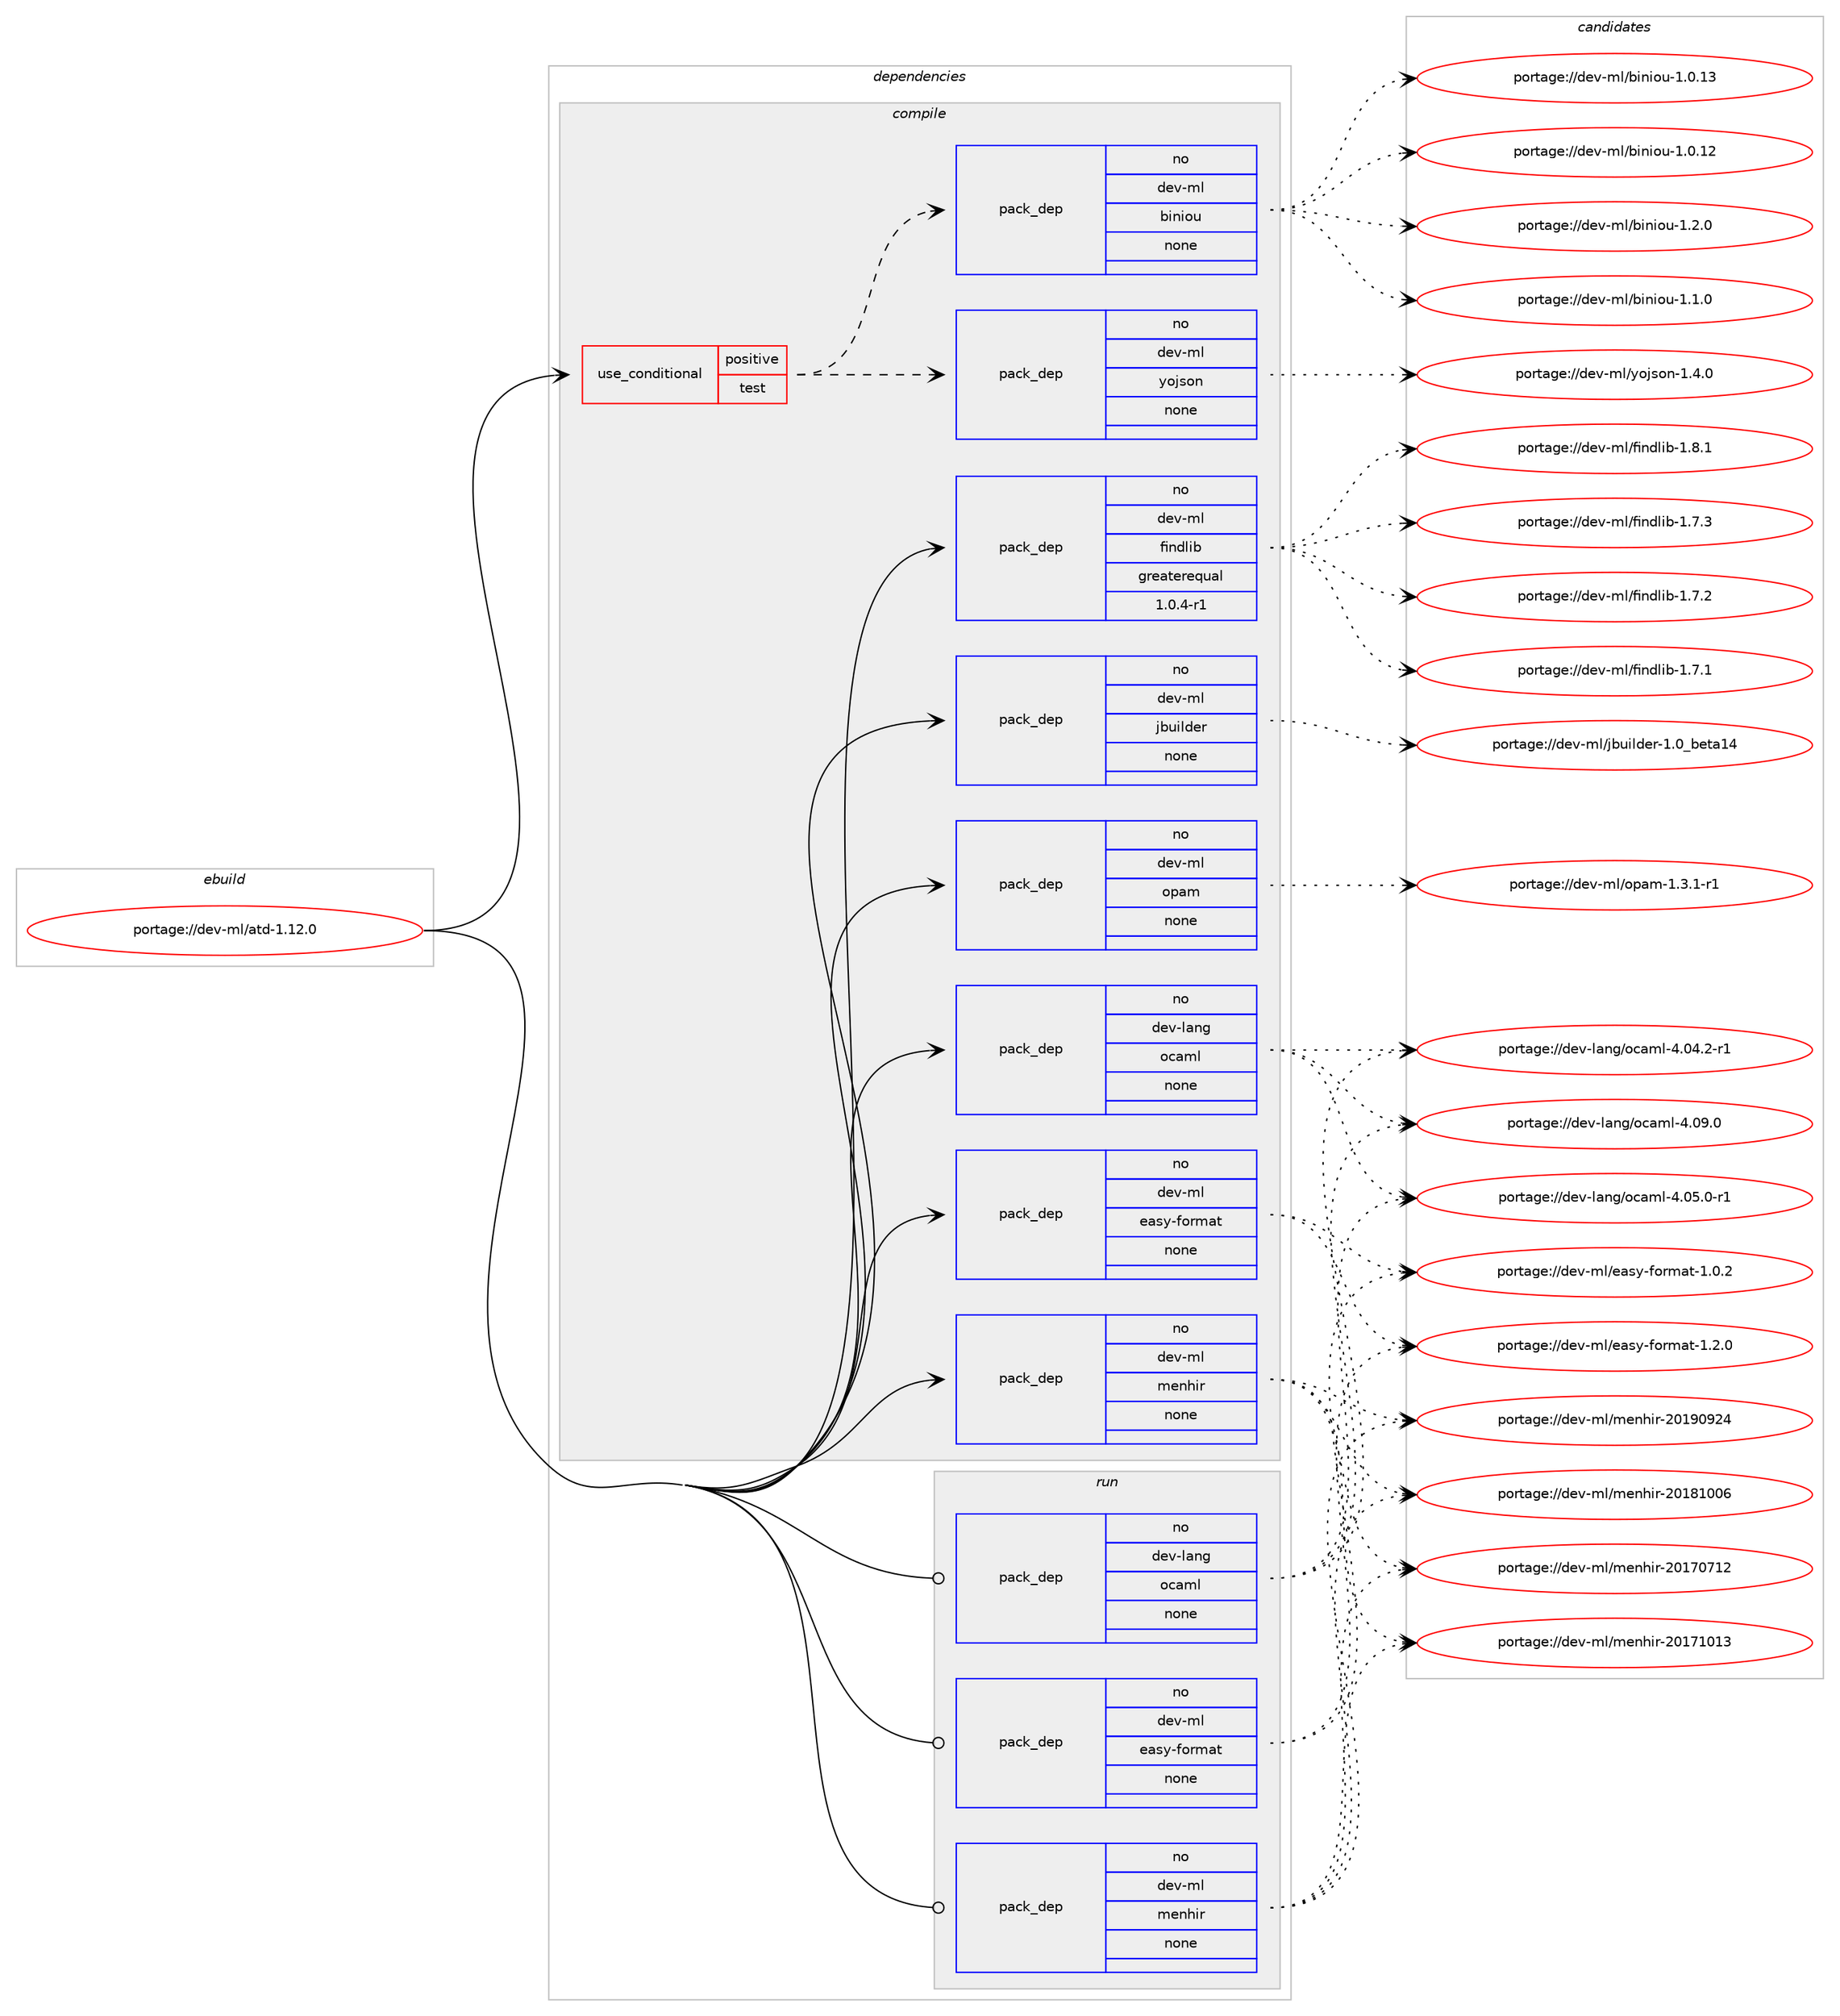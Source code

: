 digraph prolog {

# *************
# Graph options
# *************

newrank=true;
concentrate=true;
compound=true;
graph [rankdir=LR,fontname=Helvetica,fontsize=10,ranksep=1.5];#, ranksep=2.5, nodesep=0.2];
edge  [arrowhead=vee];
node  [fontname=Helvetica,fontsize=10];

# **********
# The ebuild
# **********

subgraph cluster_leftcol {
color=gray;
rank=same;
label=<<i>ebuild</i>>;
id [label="portage://dev-ml/atd-1.12.0", color=red, width=4, href="../dev-ml/atd-1.12.0.svg"];
}

# ****************
# The dependencies
# ****************

subgraph cluster_midcol {
color=gray;
label=<<i>dependencies</i>>;
subgraph cluster_compile {
fillcolor="#eeeeee";
style=filled;
label=<<i>compile</i>>;
subgraph cond123067 {
dependency504836 [label=<<TABLE BORDER="0" CELLBORDER="1" CELLSPACING="0" CELLPADDING="4"><TR><TD ROWSPAN="3" CELLPADDING="10">use_conditional</TD></TR><TR><TD>positive</TD></TR><TR><TD>test</TD></TR></TABLE>>, shape=none, color=red];
subgraph pack376632 {
dependency504837 [label=<<TABLE BORDER="0" CELLBORDER="1" CELLSPACING="0" CELLPADDING="4" WIDTH="220"><TR><TD ROWSPAN="6" CELLPADDING="30">pack_dep</TD></TR><TR><TD WIDTH="110">no</TD></TR><TR><TD>dev-ml</TD></TR><TR><TD>biniou</TD></TR><TR><TD>none</TD></TR><TR><TD></TD></TR></TABLE>>, shape=none, color=blue];
}
dependency504836:e -> dependency504837:w [weight=20,style="dashed",arrowhead="vee"];
subgraph pack376633 {
dependency504838 [label=<<TABLE BORDER="0" CELLBORDER="1" CELLSPACING="0" CELLPADDING="4" WIDTH="220"><TR><TD ROWSPAN="6" CELLPADDING="30">pack_dep</TD></TR><TR><TD WIDTH="110">no</TD></TR><TR><TD>dev-ml</TD></TR><TR><TD>yojson</TD></TR><TR><TD>none</TD></TR><TR><TD></TD></TR></TABLE>>, shape=none, color=blue];
}
dependency504836:e -> dependency504838:w [weight=20,style="dashed",arrowhead="vee"];
}
id:e -> dependency504836:w [weight=20,style="solid",arrowhead="vee"];
subgraph pack376634 {
dependency504839 [label=<<TABLE BORDER="0" CELLBORDER="1" CELLSPACING="0" CELLPADDING="4" WIDTH="220"><TR><TD ROWSPAN="6" CELLPADDING="30">pack_dep</TD></TR><TR><TD WIDTH="110">no</TD></TR><TR><TD>dev-lang</TD></TR><TR><TD>ocaml</TD></TR><TR><TD>none</TD></TR><TR><TD></TD></TR></TABLE>>, shape=none, color=blue];
}
id:e -> dependency504839:w [weight=20,style="solid",arrowhead="vee"];
subgraph pack376635 {
dependency504840 [label=<<TABLE BORDER="0" CELLBORDER="1" CELLSPACING="0" CELLPADDING="4" WIDTH="220"><TR><TD ROWSPAN="6" CELLPADDING="30">pack_dep</TD></TR><TR><TD WIDTH="110">no</TD></TR><TR><TD>dev-ml</TD></TR><TR><TD>easy-format</TD></TR><TR><TD>none</TD></TR><TR><TD></TD></TR></TABLE>>, shape=none, color=blue];
}
id:e -> dependency504840:w [weight=20,style="solid",arrowhead="vee"];
subgraph pack376636 {
dependency504841 [label=<<TABLE BORDER="0" CELLBORDER="1" CELLSPACING="0" CELLPADDING="4" WIDTH="220"><TR><TD ROWSPAN="6" CELLPADDING="30">pack_dep</TD></TR><TR><TD WIDTH="110">no</TD></TR><TR><TD>dev-ml</TD></TR><TR><TD>findlib</TD></TR><TR><TD>greaterequal</TD></TR><TR><TD>1.0.4-r1</TD></TR></TABLE>>, shape=none, color=blue];
}
id:e -> dependency504841:w [weight=20,style="solid",arrowhead="vee"];
subgraph pack376637 {
dependency504842 [label=<<TABLE BORDER="0" CELLBORDER="1" CELLSPACING="0" CELLPADDING="4" WIDTH="220"><TR><TD ROWSPAN="6" CELLPADDING="30">pack_dep</TD></TR><TR><TD WIDTH="110">no</TD></TR><TR><TD>dev-ml</TD></TR><TR><TD>jbuilder</TD></TR><TR><TD>none</TD></TR><TR><TD></TD></TR></TABLE>>, shape=none, color=blue];
}
id:e -> dependency504842:w [weight=20,style="solid",arrowhead="vee"];
subgraph pack376638 {
dependency504843 [label=<<TABLE BORDER="0" CELLBORDER="1" CELLSPACING="0" CELLPADDING="4" WIDTH="220"><TR><TD ROWSPAN="6" CELLPADDING="30">pack_dep</TD></TR><TR><TD WIDTH="110">no</TD></TR><TR><TD>dev-ml</TD></TR><TR><TD>menhir</TD></TR><TR><TD>none</TD></TR><TR><TD></TD></TR></TABLE>>, shape=none, color=blue];
}
id:e -> dependency504843:w [weight=20,style="solid",arrowhead="vee"];
subgraph pack376639 {
dependency504844 [label=<<TABLE BORDER="0" CELLBORDER="1" CELLSPACING="0" CELLPADDING="4" WIDTH="220"><TR><TD ROWSPAN="6" CELLPADDING="30">pack_dep</TD></TR><TR><TD WIDTH="110">no</TD></TR><TR><TD>dev-ml</TD></TR><TR><TD>opam</TD></TR><TR><TD>none</TD></TR><TR><TD></TD></TR></TABLE>>, shape=none, color=blue];
}
id:e -> dependency504844:w [weight=20,style="solid",arrowhead="vee"];
}
subgraph cluster_compileandrun {
fillcolor="#eeeeee";
style=filled;
label=<<i>compile and run</i>>;
}
subgraph cluster_run {
fillcolor="#eeeeee";
style=filled;
label=<<i>run</i>>;
subgraph pack376640 {
dependency504845 [label=<<TABLE BORDER="0" CELLBORDER="1" CELLSPACING="0" CELLPADDING="4" WIDTH="220"><TR><TD ROWSPAN="6" CELLPADDING="30">pack_dep</TD></TR><TR><TD WIDTH="110">no</TD></TR><TR><TD>dev-lang</TD></TR><TR><TD>ocaml</TD></TR><TR><TD>none</TD></TR><TR><TD></TD></TR></TABLE>>, shape=none, color=blue];
}
id:e -> dependency504845:w [weight=20,style="solid",arrowhead="odot"];
subgraph pack376641 {
dependency504846 [label=<<TABLE BORDER="0" CELLBORDER="1" CELLSPACING="0" CELLPADDING="4" WIDTH="220"><TR><TD ROWSPAN="6" CELLPADDING="30">pack_dep</TD></TR><TR><TD WIDTH="110">no</TD></TR><TR><TD>dev-ml</TD></TR><TR><TD>easy-format</TD></TR><TR><TD>none</TD></TR><TR><TD></TD></TR></TABLE>>, shape=none, color=blue];
}
id:e -> dependency504846:w [weight=20,style="solid",arrowhead="odot"];
subgraph pack376642 {
dependency504847 [label=<<TABLE BORDER="0" CELLBORDER="1" CELLSPACING="0" CELLPADDING="4" WIDTH="220"><TR><TD ROWSPAN="6" CELLPADDING="30">pack_dep</TD></TR><TR><TD WIDTH="110">no</TD></TR><TR><TD>dev-ml</TD></TR><TR><TD>menhir</TD></TR><TR><TD>none</TD></TR><TR><TD></TD></TR></TABLE>>, shape=none, color=blue];
}
id:e -> dependency504847:w [weight=20,style="solid",arrowhead="odot"];
}
}

# **************
# The candidates
# **************

subgraph cluster_choices {
rank=same;
color=gray;
label=<<i>candidates</i>>;

subgraph choice376632 {
color=black;
nodesep=1;
choice100101118451091084798105110105111117454946504648 [label="portage://dev-ml/biniou-1.2.0", color=red, width=4,href="../dev-ml/biniou-1.2.0.svg"];
choice100101118451091084798105110105111117454946494648 [label="portage://dev-ml/biniou-1.1.0", color=red, width=4,href="../dev-ml/biniou-1.1.0.svg"];
choice10010111845109108479810511010511111745494648464951 [label="portage://dev-ml/biniou-1.0.13", color=red, width=4,href="../dev-ml/biniou-1.0.13.svg"];
choice10010111845109108479810511010511111745494648464950 [label="portage://dev-ml/biniou-1.0.12", color=red, width=4,href="../dev-ml/biniou-1.0.12.svg"];
dependency504837:e -> choice100101118451091084798105110105111117454946504648:w [style=dotted,weight="100"];
dependency504837:e -> choice100101118451091084798105110105111117454946494648:w [style=dotted,weight="100"];
dependency504837:e -> choice10010111845109108479810511010511111745494648464951:w [style=dotted,weight="100"];
dependency504837:e -> choice10010111845109108479810511010511111745494648464950:w [style=dotted,weight="100"];
}
subgraph choice376633 {
color=black;
nodesep=1;
choice1001011184510910847121111106115111110454946524648 [label="portage://dev-ml/yojson-1.4.0", color=red, width=4,href="../dev-ml/yojson-1.4.0.svg"];
dependency504838:e -> choice1001011184510910847121111106115111110454946524648:w [style=dotted,weight="100"];
}
subgraph choice376634 {
color=black;
nodesep=1;
choice100101118451089711010347111999710910845524648574648 [label="portage://dev-lang/ocaml-4.09.0", color=red, width=4,href="../dev-lang/ocaml-4.09.0.svg"];
choice1001011184510897110103471119997109108455246485346484511449 [label="portage://dev-lang/ocaml-4.05.0-r1", color=red, width=4,href="../dev-lang/ocaml-4.05.0-r1.svg"];
choice1001011184510897110103471119997109108455246485246504511449 [label="portage://dev-lang/ocaml-4.04.2-r1", color=red, width=4,href="../dev-lang/ocaml-4.04.2-r1.svg"];
dependency504839:e -> choice100101118451089711010347111999710910845524648574648:w [style=dotted,weight="100"];
dependency504839:e -> choice1001011184510897110103471119997109108455246485346484511449:w [style=dotted,weight="100"];
dependency504839:e -> choice1001011184510897110103471119997109108455246485246504511449:w [style=dotted,weight="100"];
}
subgraph choice376635 {
color=black;
nodesep=1;
choice1001011184510910847101971151214510211111410997116454946504648 [label="portage://dev-ml/easy-format-1.2.0", color=red, width=4,href="../dev-ml/easy-format-1.2.0.svg"];
choice1001011184510910847101971151214510211111410997116454946484650 [label="portage://dev-ml/easy-format-1.0.2", color=red, width=4,href="../dev-ml/easy-format-1.0.2.svg"];
dependency504840:e -> choice1001011184510910847101971151214510211111410997116454946504648:w [style=dotted,weight="100"];
dependency504840:e -> choice1001011184510910847101971151214510211111410997116454946484650:w [style=dotted,weight="100"];
}
subgraph choice376636 {
color=black;
nodesep=1;
choice100101118451091084710210511010010810598454946564649 [label="portage://dev-ml/findlib-1.8.1", color=red, width=4,href="../dev-ml/findlib-1.8.1.svg"];
choice100101118451091084710210511010010810598454946554651 [label="portage://dev-ml/findlib-1.7.3", color=red, width=4,href="../dev-ml/findlib-1.7.3.svg"];
choice100101118451091084710210511010010810598454946554650 [label="portage://dev-ml/findlib-1.7.2", color=red, width=4,href="../dev-ml/findlib-1.7.2.svg"];
choice100101118451091084710210511010010810598454946554649 [label="portage://dev-ml/findlib-1.7.1", color=red, width=4,href="../dev-ml/findlib-1.7.1.svg"];
dependency504841:e -> choice100101118451091084710210511010010810598454946564649:w [style=dotted,weight="100"];
dependency504841:e -> choice100101118451091084710210511010010810598454946554651:w [style=dotted,weight="100"];
dependency504841:e -> choice100101118451091084710210511010010810598454946554650:w [style=dotted,weight="100"];
dependency504841:e -> choice100101118451091084710210511010010810598454946554649:w [style=dotted,weight="100"];
}
subgraph choice376637 {
color=black;
nodesep=1;
choice100101118451091084710698117105108100101114454946489598101116974952 [label="portage://dev-ml/jbuilder-1.0_beta14", color=red, width=4,href="../dev-ml/jbuilder-1.0_beta14.svg"];
dependency504842:e -> choice100101118451091084710698117105108100101114454946489598101116974952:w [style=dotted,weight="100"];
}
subgraph choice376638 {
color=black;
nodesep=1;
choice1001011184510910847109101110104105114455048495748575052 [label="portage://dev-ml/menhir-20190924", color=red, width=4,href="../dev-ml/menhir-20190924.svg"];
choice1001011184510910847109101110104105114455048495649484854 [label="portage://dev-ml/menhir-20181006", color=red, width=4,href="../dev-ml/menhir-20181006.svg"];
choice1001011184510910847109101110104105114455048495549484951 [label="portage://dev-ml/menhir-20171013", color=red, width=4,href="../dev-ml/menhir-20171013.svg"];
choice1001011184510910847109101110104105114455048495548554950 [label="portage://dev-ml/menhir-20170712", color=red, width=4,href="../dev-ml/menhir-20170712.svg"];
dependency504843:e -> choice1001011184510910847109101110104105114455048495748575052:w [style=dotted,weight="100"];
dependency504843:e -> choice1001011184510910847109101110104105114455048495649484854:w [style=dotted,weight="100"];
dependency504843:e -> choice1001011184510910847109101110104105114455048495549484951:w [style=dotted,weight="100"];
dependency504843:e -> choice1001011184510910847109101110104105114455048495548554950:w [style=dotted,weight="100"];
}
subgraph choice376639 {
color=black;
nodesep=1;
choice1001011184510910847111112971094549465146494511449 [label="portage://dev-ml/opam-1.3.1-r1", color=red, width=4,href="../dev-ml/opam-1.3.1-r1.svg"];
dependency504844:e -> choice1001011184510910847111112971094549465146494511449:w [style=dotted,weight="100"];
}
subgraph choice376640 {
color=black;
nodesep=1;
choice100101118451089711010347111999710910845524648574648 [label="portage://dev-lang/ocaml-4.09.0", color=red, width=4,href="../dev-lang/ocaml-4.09.0.svg"];
choice1001011184510897110103471119997109108455246485346484511449 [label="portage://dev-lang/ocaml-4.05.0-r1", color=red, width=4,href="../dev-lang/ocaml-4.05.0-r1.svg"];
choice1001011184510897110103471119997109108455246485246504511449 [label="portage://dev-lang/ocaml-4.04.2-r1", color=red, width=4,href="../dev-lang/ocaml-4.04.2-r1.svg"];
dependency504845:e -> choice100101118451089711010347111999710910845524648574648:w [style=dotted,weight="100"];
dependency504845:e -> choice1001011184510897110103471119997109108455246485346484511449:w [style=dotted,weight="100"];
dependency504845:e -> choice1001011184510897110103471119997109108455246485246504511449:w [style=dotted,weight="100"];
}
subgraph choice376641 {
color=black;
nodesep=1;
choice1001011184510910847101971151214510211111410997116454946504648 [label="portage://dev-ml/easy-format-1.2.0", color=red, width=4,href="../dev-ml/easy-format-1.2.0.svg"];
choice1001011184510910847101971151214510211111410997116454946484650 [label="portage://dev-ml/easy-format-1.0.2", color=red, width=4,href="../dev-ml/easy-format-1.0.2.svg"];
dependency504846:e -> choice1001011184510910847101971151214510211111410997116454946504648:w [style=dotted,weight="100"];
dependency504846:e -> choice1001011184510910847101971151214510211111410997116454946484650:w [style=dotted,weight="100"];
}
subgraph choice376642 {
color=black;
nodesep=1;
choice1001011184510910847109101110104105114455048495748575052 [label="portage://dev-ml/menhir-20190924", color=red, width=4,href="../dev-ml/menhir-20190924.svg"];
choice1001011184510910847109101110104105114455048495649484854 [label="portage://dev-ml/menhir-20181006", color=red, width=4,href="../dev-ml/menhir-20181006.svg"];
choice1001011184510910847109101110104105114455048495549484951 [label="portage://dev-ml/menhir-20171013", color=red, width=4,href="../dev-ml/menhir-20171013.svg"];
choice1001011184510910847109101110104105114455048495548554950 [label="portage://dev-ml/menhir-20170712", color=red, width=4,href="../dev-ml/menhir-20170712.svg"];
dependency504847:e -> choice1001011184510910847109101110104105114455048495748575052:w [style=dotted,weight="100"];
dependency504847:e -> choice1001011184510910847109101110104105114455048495649484854:w [style=dotted,weight="100"];
dependency504847:e -> choice1001011184510910847109101110104105114455048495549484951:w [style=dotted,weight="100"];
dependency504847:e -> choice1001011184510910847109101110104105114455048495548554950:w [style=dotted,weight="100"];
}
}

}

